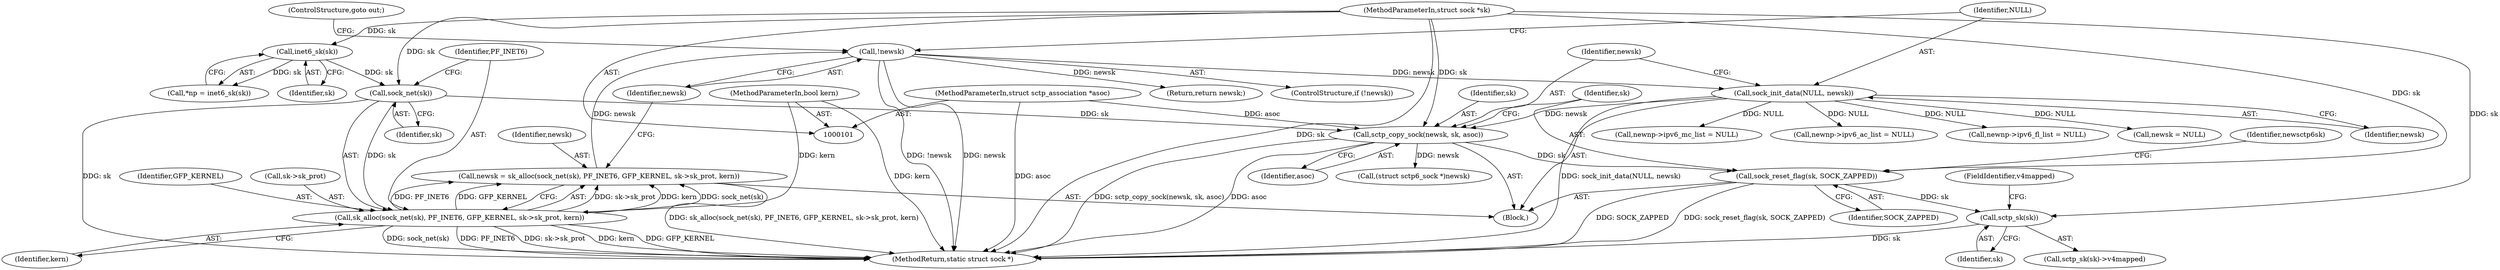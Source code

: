 digraph "0_linux_fdcee2cbb8438702ea1b328fb6e0ac5e9a40c7f8@pointer" {
"1000137" [label="(Call,sock_reset_flag(sk, SOCK_ZAPPED))"];
"1000133" [label="(Call,sctp_copy_sock(newsk, sk, asoc))"];
"1000130" [label="(Call,sock_init_data(NULL, newsk))"];
"1000127" [label="(Call,!newsk)"];
"1000115" [label="(Call,newsk = sk_alloc(sock_net(sk), PF_INET6, GFP_KERNEL, sk->sk_prot, kern))"];
"1000117" [label="(Call,sk_alloc(sock_net(sk), PF_INET6, GFP_KERNEL, sk->sk_prot, kern))"];
"1000118" [label="(Call,sock_net(sk))"];
"1000111" [label="(Call,inet6_sk(sk))"];
"1000102" [label="(MethodParameterIn,struct sock *sk)"];
"1000104" [label="(MethodParameterIn,bool kern)"];
"1000103" [label="(MethodParameterIn,struct sctp_association *asoc)"];
"1000160" [label="(Call,sctp_sk(sk))"];
"1000133" [label="(Call,sctp_copy_sock(newsk, sk, asoc))"];
"1000116" [label="(Identifier,newsk)"];
"1000161" [label="(Identifier,sk)"];
"1000177" [label="(Call,newnp->ipv6_ac_list = NULL)"];
"1000137" [label="(Call,sock_reset_flag(sk, SOCK_ZAPPED))"];
"1000128" [label="(Identifier,newsk)"];
"1000141" [label="(Identifier,newsctp6sk)"];
"1000134" [label="(Identifier,newsk)"];
"1000118" [label="(Call,sock_net(sk))"];
"1000125" [label="(Identifier,kern)"];
"1000115" [label="(Call,newsk = sk_alloc(sock_net(sk), PF_INET6, GFP_KERNEL, sk->sk_prot, kern))"];
"1000182" [label="(Call,newnp->ipv6_fl_list = NULL)"];
"1000230" [label="(Call,newsk = NULL)"];
"1000119" [label="(Identifier,sk)"];
"1000159" [label="(Call,sctp_sk(sk)->v4mapped)"];
"1000142" [label="(Call,(struct sctp6_sock *)newsk)"];
"1000120" [label="(Identifier,PF_INET6)"];
"1000105" [label="(Block,)"];
"1000162" [label="(FieldIdentifier,v4mapped)"];
"1000129" [label="(ControlStructure,goto out;)"];
"1000234" [label="(Return,return newsk;)"];
"1000138" [label="(Identifier,sk)"];
"1000127" [label="(Call,!newsk)"];
"1000126" [label="(ControlStructure,if (!newsk))"];
"1000130" [label="(Call,sock_init_data(NULL, newsk))"];
"1000236" [label="(MethodReturn,static struct sock *)"];
"1000117" [label="(Call,sk_alloc(sock_net(sk), PF_INET6, GFP_KERNEL, sk->sk_prot, kern))"];
"1000135" [label="(Identifier,sk)"];
"1000103" [label="(MethodParameterIn,struct sctp_association *asoc)"];
"1000121" [label="(Identifier,GFP_KERNEL)"];
"1000112" [label="(Identifier,sk)"];
"1000111" [label="(Call,inet6_sk(sk))"];
"1000139" [label="(Identifier,SOCK_ZAPPED)"];
"1000102" [label="(MethodParameterIn,struct sock *sk)"];
"1000109" [label="(Call,*np = inet6_sk(sk))"];
"1000132" [label="(Identifier,newsk)"];
"1000122" [label="(Call,sk->sk_prot)"];
"1000172" [label="(Call,newnp->ipv6_mc_list = NULL)"];
"1000160" [label="(Call,sctp_sk(sk))"];
"1000131" [label="(Identifier,NULL)"];
"1000104" [label="(MethodParameterIn,bool kern)"];
"1000136" [label="(Identifier,asoc)"];
"1000137" -> "1000105"  [label="AST: "];
"1000137" -> "1000139"  [label="CFG: "];
"1000138" -> "1000137"  [label="AST: "];
"1000139" -> "1000137"  [label="AST: "];
"1000141" -> "1000137"  [label="CFG: "];
"1000137" -> "1000236"  [label="DDG: SOCK_ZAPPED"];
"1000137" -> "1000236"  [label="DDG: sock_reset_flag(sk, SOCK_ZAPPED)"];
"1000133" -> "1000137"  [label="DDG: sk"];
"1000102" -> "1000137"  [label="DDG: sk"];
"1000137" -> "1000160"  [label="DDG: sk"];
"1000133" -> "1000105"  [label="AST: "];
"1000133" -> "1000136"  [label="CFG: "];
"1000134" -> "1000133"  [label="AST: "];
"1000135" -> "1000133"  [label="AST: "];
"1000136" -> "1000133"  [label="AST: "];
"1000138" -> "1000133"  [label="CFG: "];
"1000133" -> "1000236"  [label="DDG: sctp_copy_sock(newsk, sk, asoc)"];
"1000133" -> "1000236"  [label="DDG: asoc"];
"1000130" -> "1000133"  [label="DDG: newsk"];
"1000118" -> "1000133"  [label="DDG: sk"];
"1000102" -> "1000133"  [label="DDG: sk"];
"1000103" -> "1000133"  [label="DDG: asoc"];
"1000133" -> "1000142"  [label="DDG: newsk"];
"1000130" -> "1000105"  [label="AST: "];
"1000130" -> "1000132"  [label="CFG: "];
"1000131" -> "1000130"  [label="AST: "];
"1000132" -> "1000130"  [label="AST: "];
"1000134" -> "1000130"  [label="CFG: "];
"1000130" -> "1000236"  [label="DDG: sock_init_data(NULL, newsk)"];
"1000127" -> "1000130"  [label="DDG: newsk"];
"1000130" -> "1000172"  [label="DDG: NULL"];
"1000130" -> "1000177"  [label="DDG: NULL"];
"1000130" -> "1000182"  [label="DDG: NULL"];
"1000130" -> "1000230"  [label="DDG: NULL"];
"1000127" -> "1000126"  [label="AST: "];
"1000127" -> "1000128"  [label="CFG: "];
"1000128" -> "1000127"  [label="AST: "];
"1000129" -> "1000127"  [label="CFG: "];
"1000131" -> "1000127"  [label="CFG: "];
"1000127" -> "1000236"  [label="DDG: !newsk"];
"1000127" -> "1000236"  [label="DDG: newsk"];
"1000115" -> "1000127"  [label="DDG: newsk"];
"1000127" -> "1000234"  [label="DDG: newsk"];
"1000115" -> "1000105"  [label="AST: "];
"1000115" -> "1000117"  [label="CFG: "];
"1000116" -> "1000115"  [label="AST: "];
"1000117" -> "1000115"  [label="AST: "];
"1000128" -> "1000115"  [label="CFG: "];
"1000115" -> "1000236"  [label="DDG: sk_alloc(sock_net(sk), PF_INET6, GFP_KERNEL, sk->sk_prot, kern)"];
"1000117" -> "1000115"  [label="DDG: sk->sk_prot"];
"1000117" -> "1000115"  [label="DDG: kern"];
"1000117" -> "1000115"  [label="DDG: sock_net(sk)"];
"1000117" -> "1000115"  [label="DDG: PF_INET6"];
"1000117" -> "1000115"  [label="DDG: GFP_KERNEL"];
"1000117" -> "1000125"  [label="CFG: "];
"1000118" -> "1000117"  [label="AST: "];
"1000120" -> "1000117"  [label="AST: "];
"1000121" -> "1000117"  [label="AST: "];
"1000122" -> "1000117"  [label="AST: "];
"1000125" -> "1000117"  [label="AST: "];
"1000117" -> "1000236"  [label="DDG: kern"];
"1000117" -> "1000236"  [label="DDG: GFP_KERNEL"];
"1000117" -> "1000236"  [label="DDG: sock_net(sk)"];
"1000117" -> "1000236"  [label="DDG: PF_INET6"];
"1000117" -> "1000236"  [label="DDG: sk->sk_prot"];
"1000118" -> "1000117"  [label="DDG: sk"];
"1000104" -> "1000117"  [label="DDG: kern"];
"1000118" -> "1000119"  [label="CFG: "];
"1000119" -> "1000118"  [label="AST: "];
"1000120" -> "1000118"  [label="CFG: "];
"1000118" -> "1000236"  [label="DDG: sk"];
"1000111" -> "1000118"  [label="DDG: sk"];
"1000102" -> "1000118"  [label="DDG: sk"];
"1000111" -> "1000109"  [label="AST: "];
"1000111" -> "1000112"  [label="CFG: "];
"1000112" -> "1000111"  [label="AST: "];
"1000109" -> "1000111"  [label="CFG: "];
"1000111" -> "1000109"  [label="DDG: sk"];
"1000102" -> "1000111"  [label="DDG: sk"];
"1000102" -> "1000101"  [label="AST: "];
"1000102" -> "1000236"  [label="DDG: sk"];
"1000102" -> "1000160"  [label="DDG: sk"];
"1000104" -> "1000101"  [label="AST: "];
"1000104" -> "1000236"  [label="DDG: kern"];
"1000103" -> "1000101"  [label="AST: "];
"1000103" -> "1000236"  [label="DDG: asoc"];
"1000160" -> "1000159"  [label="AST: "];
"1000160" -> "1000161"  [label="CFG: "];
"1000161" -> "1000160"  [label="AST: "];
"1000162" -> "1000160"  [label="CFG: "];
"1000160" -> "1000236"  [label="DDG: sk"];
}
